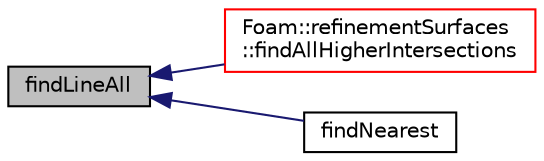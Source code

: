 digraph "findLineAll"
{
  bgcolor="transparent";
  edge [fontname="Helvetica",fontsize="10",labelfontname="Helvetica",labelfontsize="10"];
  node [fontname="Helvetica",fontsize="10",shape=record];
  rankdir="LR";
  Node1 [label="findLineAll",height=0.2,width=0.4,color="black", fillcolor="grey75", style="filled", fontcolor="black"];
  Node1 -> Node2 [dir="back",color="midnightblue",fontsize="10",style="solid",fontname="Helvetica"];
  Node2 [label="Foam::refinementSurfaces\l::findAllHigherIntersections",height=0.2,width=0.4,color="red",URL="$a02176.html#a83672339f21d9ac74fbc614dc9d45fc4",tooltip="Find all intersections of edge. Unsorted order. "];
  Node1 -> Node3 [dir="back",color="midnightblue",fontsize="10",style="solid",fontname="Helvetica"];
  Node3 [label="findNearest",height=0.2,width=0.4,color="black",URL="$a02338.html#a79b6c78e0d448460b771a19b16f7f86e",tooltip="Find the nearest locations for the supplied points to a. "];
}
